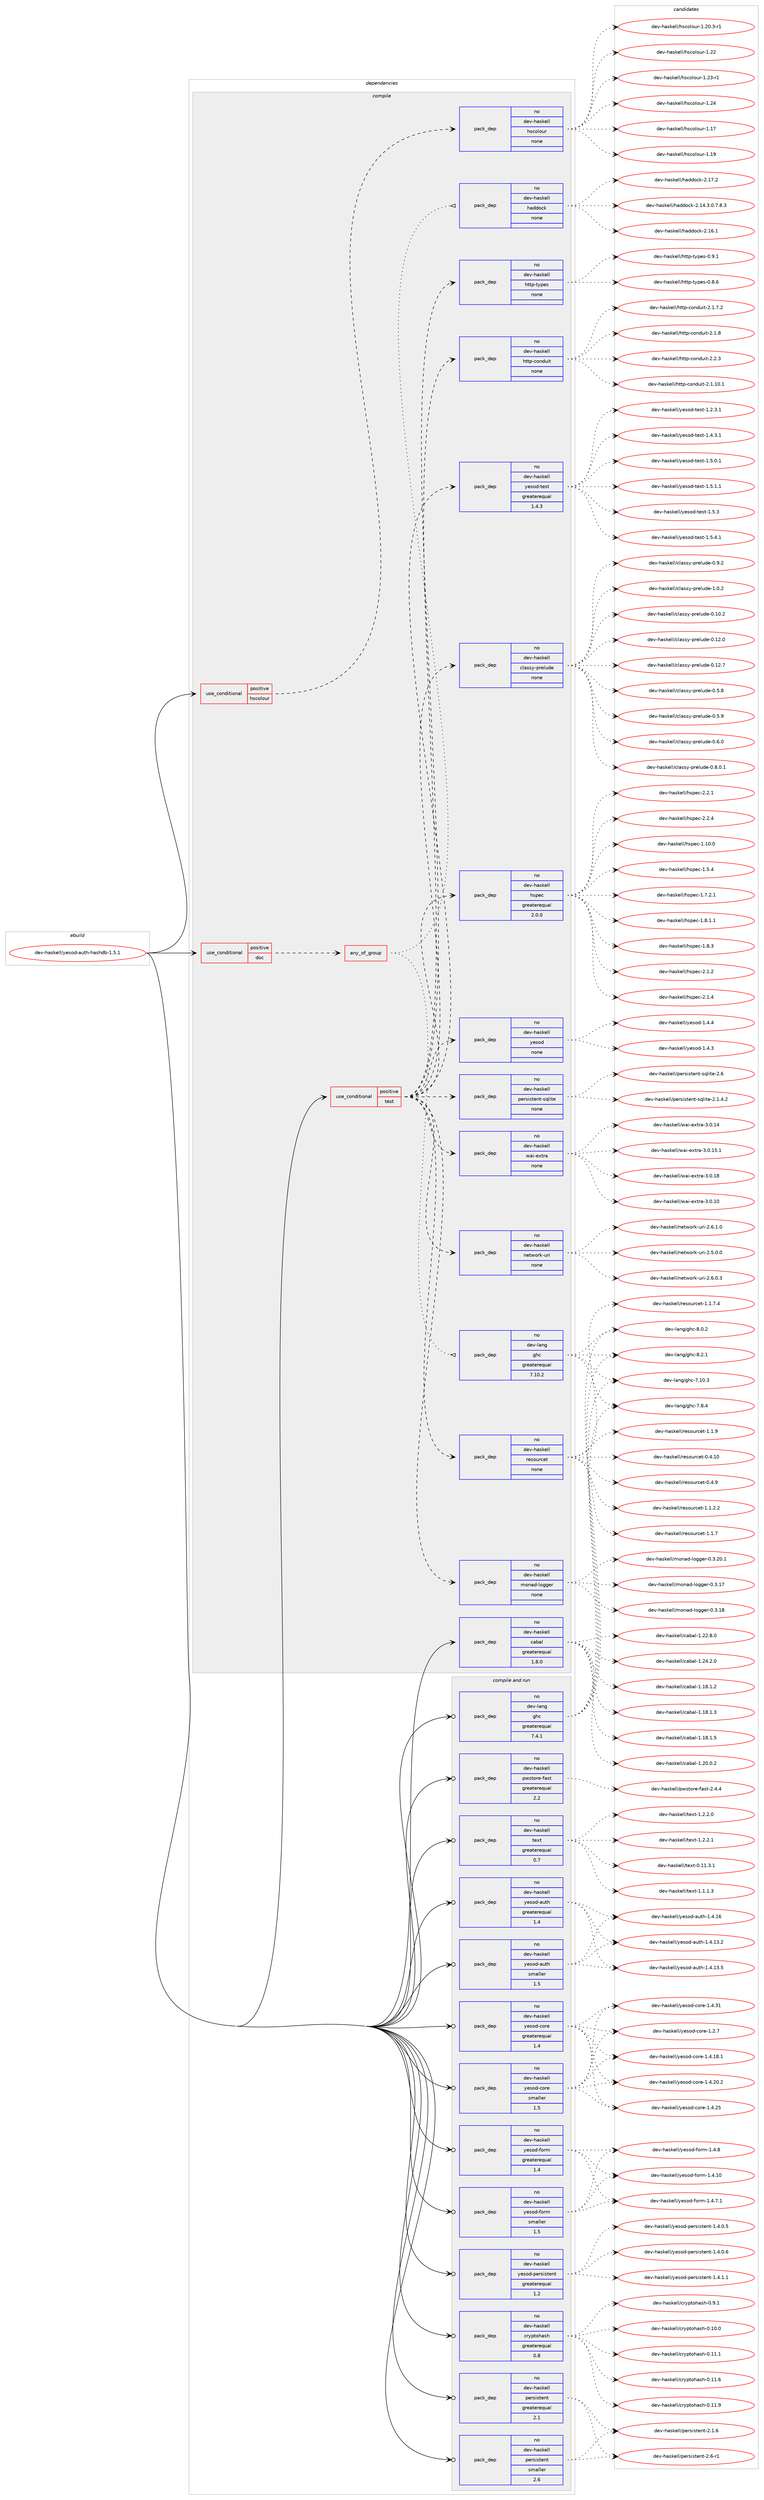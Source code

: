 digraph prolog {

# *************
# Graph options
# *************

newrank=true;
concentrate=true;
compound=true;
graph [rankdir=LR,fontname=Helvetica,fontsize=10,ranksep=1.5];#, ranksep=2.5, nodesep=0.2];
edge  [arrowhead=vee];
node  [fontname=Helvetica,fontsize=10];

# **********
# The ebuild
# **********

subgraph cluster_leftcol {
color=gray;
rank=same;
label=<<i>ebuild</i>>;
id [label="dev-haskell/yesod-auth-hashdb-1.5.1", color=red, width=4, href="../dev-haskell/yesod-auth-hashdb-1.5.1.svg"];
}

# ****************
# The dependencies
# ****************

subgraph cluster_midcol {
color=gray;
label=<<i>dependencies</i>>;
subgraph cluster_compile {
fillcolor="#eeeeee";
style=filled;
label=<<i>compile</i>>;
subgraph cond21526 {
dependency97110 [label=<<TABLE BORDER="0" CELLBORDER="1" CELLSPACING="0" CELLPADDING="4"><TR><TD ROWSPAN="3" CELLPADDING="10">use_conditional</TD></TR><TR><TD>positive</TD></TR><TR><TD>doc</TD></TR></TABLE>>, shape=none, color=red];
subgraph any2947 {
dependency97111 [label=<<TABLE BORDER="0" CELLBORDER="1" CELLSPACING="0" CELLPADDING="4"><TR><TD CELLPADDING="10">any_of_group</TD></TR></TABLE>>, shape=none, color=red];subgraph pack72607 {
dependency97112 [label=<<TABLE BORDER="0" CELLBORDER="1" CELLSPACING="0" CELLPADDING="4" WIDTH="220"><TR><TD ROWSPAN="6" CELLPADDING="30">pack_dep</TD></TR><TR><TD WIDTH="110">no</TD></TR><TR><TD>dev-haskell</TD></TR><TR><TD>haddock</TD></TR><TR><TD>none</TD></TR><TR><TD></TD></TR></TABLE>>, shape=none, color=blue];
}
dependency97111:e -> dependency97112:w [weight=20,style="dotted",arrowhead="oinv"];
subgraph pack72608 {
dependency97113 [label=<<TABLE BORDER="0" CELLBORDER="1" CELLSPACING="0" CELLPADDING="4" WIDTH="220"><TR><TD ROWSPAN="6" CELLPADDING="30">pack_dep</TD></TR><TR><TD WIDTH="110">no</TD></TR><TR><TD>dev-lang</TD></TR><TR><TD>ghc</TD></TR><TR><TD>greaterequal</TD></TR><TR><TD>7.10.2</TD></TR></TABLE>>, shape=none, color=blue];
}
dependency97111:e -> dependency97113:w [weight=20,style="dotted",arrowhead="oinv"];
}
dependency97110:e -> dependency97111:w [weight=20,style="dashed",arrowhead="vee"];
}
id:e -> dependency97110:w [weight=20,style="solid",arrowhead="vee"];
subgraph cond21527 {
dependency97114 [label=<<TABLE BORDER="0" CELLBORDER="1" CELLSPACING="0" CELLPADDING="4"><TR><TD ROWSPAN="3" CELLPADDING="10">use_conditional</TD></TR><TR><TD>positive</TD></TR><TR><TD>hscolour</TD></TR></TABLE>>, shape=none, color=red];
subgraph pack72609 {
dependency97115 [label=<<TABLE BORDER="0" CELLBORDER="1" CELLSPACING="0" CELLPADDING="4" WIDTH="220"><TR><TD ROWSPAN="6" CELLPADDING="30">pack_dep</TD></TR><TR><TD WIDTH="110">no</TD></TR><TR><TD>dev-haskell</TD></TR><TR><TD>hscolour</TD></TR><TR><TD>none</TD></TR><TR><TD></TD></TR></TABLE>>, shape=none, color=blue];
}
dependency97114:e -> dependency97115:w [weight=20,style="dashed",arrowhead="vee"];
}
id:e -> dependency97114:w [weight=20,style="solid",arrowhead="vee"];
subgraph cond21528 {
dependency97116 [label=<<TABLE BORDER="0" CELLBORDER="1" CELLSPACING="0" CELLPADDING="4"><TR><TD ROWSPAN="3" CELLPADDING="10">use_conditional</TD></TR><TR><TD>positive</TD></TR><TR><TD>test</TD></TR></TABLE>>, shape=none, color=red];
subgraph pack72610 {
dependency97117 [label=<<TABLE BORDER="0" CELLBORDER="1" CELLSPACING="0" CELLPADDING="4" WIDTH="220"><TR><TD ROWSPAN="6" CELLPADDING="30">pack_dep</TD></TR><TR><TD WIDTH="110">no</TD></TR><TR><TD>dev-haskell</TD></TR><TR><TD>classy-prelude</TD></TR><TR><TD>none</TD></TR><TR><TD></TD></TR></TABLE>>, shape=none, color=blue];
}
dependency97116:e -> dependency97117:w [weight=20,style="dashed",arrowhead="vee"];
subgraph pack72611 {
dependency97118 [label=<<TABLE BORDER="0" CELLBORDER="1" CELLSPACING="0" CELLPADDING="4" WIDTH="220"><TR><TD ROWSPAN="6" CELLPADDING="30">pack_dep</TD></TR><TR><TD WIDTH="110">no</TD></TR><TR><TD>dev-haskell</TD></TR><TR><TD>hspec</TD></TR><TR><TD>greaterequal</TD></TR><TR><TD>2.0.0</TD></TR></TABLE>>, shape=none, color=blue];
}
dependency97116:e -> dependency97118:w [weight=20,style="dashed",arrowhead="vee"];
subgraph pack72612 {
dependency97119 [label=<<TABLE BORDER="0" CELLBORDER="1" CELLSPACING="0" CELLPADDING="4" WIDTH="220"><TR><TD ROWSPAN="6" CELLPADDING="30">pack_dep</TD></TR><TR><TD WIDTH="110">no</TD></TR><TR><TD>dev-haskell</TD></TR><TR><TD>http-conduit</TD></TR><TR><TD>none</TD></TR><TR><TD></TD></TR></TABLE>>, shape=none, color=blue];
}
dependency97116:e -> dependency97119:w [weight=20,style="dashed",arrowhead="vee"];
subgraph pack72613 {
dependency97120 [label=<<TABLE BORDER="0" CELLBORDER="1" CELLSPACING="0" CELLPADDING="4" WIDTH="220"><TR><TD ROWSPAN="6" CELLPADDING="30">pack_dep</TD></TR><TR><TD WIDTH="110">no</TD></TR><TR><TD>dev-haskell</TD></TR><TR><TD>http-types</TD></TR><TR><TD>none</TD></TR><TR><TD></TD></TR></TABLE>>, shape=none, color=blue];
}
dependency97116:e -> dependency97120:w [weight=20,style="dashed",arrowhead="vee"];
subgraph pack72614 {
dependency97121 [label=<<TABLE BORDER="0" CELLBORDER="1" CELLSPACING="0" CELLPADDING="4" WIDTH="220"><TR><TD ROWSPAN="6" CELLPADDING="30">pack_dep</TD></TR><TR><TD WIDTH="110">no</TD></TR><TR><TD>dev-haskell</TD></TR><TR><TD>monad-logger</TD></TR><TR><TD>none</TD></TR><TR><TD></TD></TR></TABLE>>, shape=none, color=blue];
}
dependency97116:e -> dependency97121:w [weight=20,style="dashed",arrowhead="vee"];
subgraph pack72615 {
dependency97122 [label=<<TABLE BORDER="0" CELLBORDER="1" CELLSPACING="0" CELLPADDING="4" WIDTH="220"><TR><TD ROWSPAN="6" CELLPADDING="30">pack_dep</TD></TR><TR><TD WIDTH="110">no</TD></TR><TR><TD>dev-haskell</TD></TR><TR><TD>network-uri</TD></TR><TR><TD>none</TD></TR><TR><TD></TD></TR></TABLE>>, shape=none, color=blue];
}
dependency97116:e -> dependency97122:w [weight=20,style="dashed",arrowhead="vee"];
subgraph pack72616 {
dependency97123 [label=<<TABLE BORDER="0" CELLBORDER="1" CELLSPACING="0" CELLPADDING="4" WIDTH="220"><TR><TD ROWSPAN="6" CELLPADDING="30">pack_dep</TD></TR><TR><TD WIDTH="110">no</TD></TR><TR><TD>dev-haskell</TD></TR><TR><TD>persistent-sqlite</TD></TR><TR><TD>none</TD></TR><TR><TD></TD></TR></TABLE>>, shape=none, color=blue];
}
dependency97116:e -> dependency97123:w [weight=20,style="dashed",arrowhead="vee"];
subgraph pack72617 {
dependency97124 [label=<<TABLE BORDER="0" CELLBORDER="1" CELLSPACING="0" CELLPADDING="4" WIDTH="220"><TR><TD ROWSPAN="6" CELLPADDING="30">pack_dep</TD></TR><TR><TD WIDTH="110">no</TD></TR><TR><TD>dev-haskell</TD></TR><TR><TD>resourcet</TD></TR><TR><TD>none</TD></TR><TR><TD></TD></TR></TABLE>>, shape=none, color=blue];
}
dependency97116:e -> dependency97124:w [weight=20,style="dashed",arrowhead="vee"];
subgraph pack72618 {
dependency97125 [label=<<TABLE BORDER="0" CELLBORDER="1" CELLSPACING="0" CELLPADDING="4" WIDTH="220"><TR><TD ROWSPAN="6" CELLPADDING="30">pack_dep</TD></TR><TR><TD WIDTH="110">no</TD></TR><TR><TD>dev-haskell</TD></TR><TR><TD>wai-extra</TD></TR><TR><TD>none</TD></TR><TR><TD></TD></TR></TABLE>>, shape=none, color=blue];
}
dependency97116:e -> dependency97125:w [weight=20,style="dashed",arrowhead="vee"];
subgraph pack72619 {
dependency97126 [label=<<TABLE BORDER="0" CELLBORDER="1" CELLSPACING="0" CELLPADDING="4" WIDTH="220"><TR><TD ROWSPAN="6" CELLPADDING="30">pack_dep</TD></TR><TR><TD WIDTH="110">no</TD></TR><TR><TD>dev-haskell</TD></TR><TR><TD>yesod</TD></TR><TR><TD>none</TD></TR><TR><TD></TD></TR></TABLE>>, shape=none, color=blue];
}
dependency97116:e -> dependency97126:w [weight=20,style="dashed",arrowhead="vee"];
subgraph pack72620 {
dependency97127 [label=<<TABLE BORDER="0" CELLBORDER="1" CELLSPACING="0" CELLPADDING="4" WIDTH="220"><TR><TD ROWSPAN="6" CELLPADDING="30">pack_dep</TD></TR><TR><TD WIDTH="110">no</TD></TR><TR><TD>dev-haskell</TD></TR><TR><TD>yesod-test</TD></TR><TR><TD>greaterequal</TD></TR><TR><TD>1.4.3</TD></TR></TABLE>>, shape=none, color=blue];
}
dependency97116:e -> dependency97127:w [weight=20,style="dashed",arrowhead="vee"];
}
id:e -> dependency97116:w [weight=20,style="solid",arrowhead="vee"];
subgraph pack72621 {
dependency97128 [label=<<TABLE BORDER="0" CELLBORDER="1" CELLSPACING="0" CELLPADDING="4" WIDTH="220"><TR><TD ROWSPAN="6" CELLPADDING="30">pack_dep</TD></TR><TR><TD WIDTH="110">no</TD></TR><TR><TD>dev-haskell</TD></TR><TR><TD>cabal</TD></TR><TR><TD>greaterequal</TD></TR><TR><TD>1.8.0</TD></TR></TABLE>>, shape=none, color=blue];
}
id:e -> dependency97128:w [weight=20,style="solid",arrowhead="vee"];
}
subgraph cluster_compileandrun {
fillcolor="#eeeeee";
style=filled;
label=<<i>compile and run</i>>;
subgraph pack72622 {
dependency97129 [label=<<TABLE BORDER="0" CELLBORDER="1" CELLSPACING="0" CELLPADDING="4" WIDTH="220"><TR><TD ROWSPAN="6" CELLPADDING="30">pack_dep</TD></TR><TR><TD WIDTH="110">no</TD></TR><TR><TD>dev-haskell</TD></TR><TR><TD>cryptohash</TD></TR><TR><TD>greaterequal</TD></TR><TR><TD>0.8</TD></TR></TABLE>>, shape=none, color=blue];
}
id:e -> dependency97129:w [weight=20,style="solid",arrowhead="odotvee"];
subgraph pack72623 {
dependency97130 [label=<<TABLE BORDER="0" CELLBORDER="1" CELLSPACING="0" CELLPADDING="4" WIDTH="220"><TR><TD ROWSPAN="6" CELLPADDING="30">pack_dep</TD></TR><TR><TD WIDTH="110">no</TD></TR><TR><TD>dev-haskell</TD></TR><TR><TD>persistent</TD></TR><TR><TD>greaterequal</TD></TR><TR><TD>2.1</TD></TR></TABLE>>, shape=none, color=blue];
}
id:e -> dependency97130:w [weight=20,style="solid",arrowhead="odotvee"];
subgraph pack72624 {
dependency97131 [label=<<TABLE BORDER="0" CELLBORDER="1" CELLSPACING="0" CELLPADDING="4" WIDTH="220"><TR><TD ROWSPAN="6" CELLPADDING="30">pack_dep</TD></TR><TR><TD WIDTH="110">no</TD></TR><TR><TD>dev-haskell</TD></TR><TR><TD>persistent</TD></TR><TR><TD>smaller</TD></TR><TR><TD>2.6</TD></TR></TABLE>>, shape=none, color=blue];
}
id:e -> dependency97131:w [weight=20,style="solid",arrowhead="odotvee"];
subgraph pack72625 {
dependency97132 [label=<<TABLE BORDER="0" CELLBORDER="1" CELLSPACING="0" CELLPADDING="4" WIDTH="220"><TR><TD ROWSPAN="6" CELLPADDING="30">pack_dep</TD></TR><TR><TD WIDTH="110">no</TD></TR><TR><TD>dev-haskell</TD></TR><TR><TD>pwstore-fast</TD></TR><TR><TD>greaterequal</TD></TR><TR><TD>2.2</TD></TR></TABLE>>, shape=none, color=blue];
}
id:e -> dependency97132:w [weight=20,style="solid",arrowhead="odotvee"];
subgraph pack72626 {
dependency97133 [label=<<TABLE BORDER="0" CELLBORDER="1" CELLSPACING="0" CELLPADDING="4" WIDTH="220"><TR><TD ROWSPAN="6" CELLPADDING="30">pack_dep</TD></TR><TR><TD WIDTH="110">no</TD></TR><TR><TD>dev-haskell</TD></TR><TR><TD>text</TD></TR><TR><TD>greaterequal</TD></TR><TR><TD>0.7</TD></TR></TABLE>>, shape=none, color=blue];
}
id:e -> dependency97133:w [weight=20,style="solid",arrowhead="odotvee"];
subgraph pack72627 {
dependency97134 [label=<<TABLE BORDER="0" CELLBORDER="1" CELLSPACING="0" CELLPADDING="4" WIDTH="220"><TR><TD ROWSPAN="6" CELLPADDING="30">pack_dep</TD></TR><TR><TD WIDTH="110">no</TD></TR><TR><TD>dev-haskell</TD></TR><TR><TD>yesod-auth</TD></TR><TR><TD>greaterequal</TD></TR><TR><TD>1.4</TD></TR></TABLE>>, shape=none, color=blue];
}
id:e -> dependency97134:w [weight=20,style="solid",arrowhead="odotvee"];
subgraph pack72628 {
dependency97135 [label=<<TABLE BORDER="0" CELLBORDER="1" CELLSPACING="0" CELLPADDING="4" WIDTH="220"><TR><TD ROWSPAN="6" CELLPADDING="30">pack_dep</TD></TR><TR><TD WIDTH="110">no</TD></TR><TR><TD>dev-haskell</TD></TR><TR><TD>yesod-auth</TD></TR><TR><TD>smaller</TD></TR><TR><TD>1.5</TD></TR></TABLE>>, shape=none, color=blue];
}
id:e -> dependency97135:w [weight=20,style="solid",arrowhead="odotvee"];
subgraph pack72629 {
dependency97136 [label=<<TABLE BORDER="0" CELLBORDER="1" CELLSPACING="0" CELLPADDING="4" WIDTH="220"><TR><TD ROWSPAN="6" CELLPADDING="30">pack_dep</TD></TR><TR><TD WIDTH="110">no</TD></TR><TR><TD>dev-haskell</TD></TR><TR><TD>yesod-core</TD></TR><TR><TD>greaterequal</TD></TR><TR><TD>1.4</TD></TR></TABLE>>, shape=none, color=blue];
}
id:e -> dependency97136:w [weight=20,style="solid",arrowhead="odotvee"];
subgraph pack72630 {
dependency97137 [label=<<TABLE BORDER="0" CELLBORDER="1" CELLSPACING="0" CELLPADDING="4" WIDTH="220"><TR><TD ROWSPAN="6" CELLPADDING="30">pack_dep</TD></TR><TR><TD WIDTH="110">no</TD></TR><TR><TD>dev-haskell</TD></TR><TR><TD>yesod-core</TD></TR><TR><TD>smaller</TD></TR><TR><TD>1.5</TD></TR></TABLE>>, shape=none, color=blue];
}
id:e -> dependency97137:w [weight=20,style="solid",arrowhead="odotvee"];
subgraph pack72631 {
dependency97138 [label=<<TABLE BORDER="0" CELLBORDER="1" CELLSPACING="0" CELLPADDING="4" WIDTH="220"><TR><TD ROWSPAN="6" CELLPADDING="30">pack_dep</TD></TR><TR><TD WIDTH="110">no</TD></TR><TR><TD>dev-haskell</TD></TR><TR><TD>yesod-form</TD></TR><TR><TD>greaterequal</TD></TR><TR><TD>1.4</TD></TR></TABLE>>, shape=none, color=blue];
}
id:e -> dependency97138:w [weight=20,style="solid",arrowhead="odotvee"];
subgraph pack72632 {
dependency97139 [label=<<TABLE BORDER="0" CELLBORDER="1" CELLSPACING="0" CELLPADDING="4" WIDTH="220"><TR><TD ROWSPAN="6" CELLPADDING="30">pack_dep</TD></TR><TR><TD WIDTH="110">no</TD></TR><TR><TD>dev-haskell</TD></TR><TR><TD>yesod-form</TD></TR><TR><TD>smaller</TD></TR><TR><TD>1.5</TD></TR></TABLE>>, shape=none, color=blue];
}
id:e -> dependency97139:w [weight=20,style="solid",arrowhead="odotvee"];
subgraph pack72633 {
dependency97140 [label=<<TABLE BORDER="0" CELLBORDER="1" CELLSPACING="0" CELLPADDING="4" WIDTH="220"><TR><TD ROWSPAN="6" CELLPADDING="30">pack_dep</TD></TR><TR><TD WIDTH="110">no</TD></TR><TR><TD>dev-haskell</TD></TR><TR><TD>yesod-persistent</TD></TR><TR><TD>greaterequal</TD></TR><TR><TD>1.2</TD></TR></TABLE>>, shape=none, color=blue];
}
id:e -> dependency97140:w [weight=20,style="solid",arrowhead="odotvee"];
subgraph pack72634 {
dependency97141 [label=<<TABLE BORDER="0" CELLBORDER="1" CELLSPACING="0" CELLPADDING="4" WIDTH="220"><TR><TD ROWSPAN="6" CELLPADDING="30">pack_dep</TD></TR><TR><TD WIDTH="110">no</TD></TR><TR><TD>dev-lang</TD></TR><TR><TD>ghc</TD></TR><TR><TD>greaterequal</TD></TR><TR><TD>7.4.1</TD></TR></TABLE>>, shape=none, color=blue];
}
id:e -> dependency97141:w [weight=20,style="solid",arrowhead="odotvee"];
}
subgraph cluster_run {
fillcolor="#eeeeee";
style=filled;
label=<<i>run</i>>;
}
}

# **************
# The candidates
# **************

subgraph cluster_choices {
rank=same;
color=gray;
label=<<i>candidates</i>>;

subgraph choice72607 {
color=black;
nodesep=1;
choice1001011184510497115107101108108471049710010011199107455046495246514648465546564651 [label="dev-haskell/haddock-2.14.3.0.7.8.3", color=red, width=4,href="../dev-haskell/haddock-2.14.3.0.7.8.3.svg"];
choice100101118451049711510710110810847104971001001119910745504649544649 [label="dev-haskell/haddock-2.16.1", color=red, width=4,href="../dev-haskell/haddock-2.16.1.svg"];
choice100101118451049711510710110810847104971001001119910745504649554650 [label="dev-haskell/haddock-2.17.2", color=red, width=4,href="../dev-haskell/haddock-2.17.2.svg"];
dependency97112:e -> choice1001011184510497115107101108108471049710010011199107455046495246514648465546564651:w [style=dotted,weight="100"];
dependency97112:e -> choice100101118451049711510710110810847104971001001119910745504649544649:w [style=dotted,weight="100"];
dependency97112:e -> choice100101118451049711510710110810847104971001001119910745504649554650:w [style=dotted,weight="100"];
}
subgraph choice72608 {
color=black;
nodesep=1;
choice1001011184510897110103471031049945554649484651 [label="dev-lang/ghc-7.10.3", color=red, width=4,href="../dev-lang/ghc-7.10.3.svg"];
choice10010111845108971101034710310499455546564652 [label="dev-lang/ghc-7.8.4", color=red, width=4,href="../dev-lang/ghc-7.8.4.svg"];
choice10010111845108971101034710310499455646484650 [label="dev-lang/ghc-8.0.2", color=red, width=4,href="../dev-lang/ghc-8.0.2.svg"];
choice10010111845108971101034710310499455646504649 [label="dev-lang/ghc-8.2.1", color=red, width=4,href="../dev-lang/ghc-8.2.1.svg"];
dependency97113:e -> choice1001011184510897110103471031049945554649484651:w [style=dotted,weight="100"];
dependency97113:e -> choice10010111845108971101034710310499455546564652:w [style=dotted,weight="100"];
dependency97113:e -> choice10010111845108971101034710310499455646484650:w [style=dotted,weight="100"];
dependency97113:e -> choice10010111845108971101034710310499455646504649:w [style=dotted,weight="100"];
}
subgraph choice72609 {
color=black;
nodesep=1;
choice100101118451049711510710110810847104115991111081111171144549464955 [label="dev-haskell/hscolour-1.17", color=red, width=4,href="../dev-haskell/hscolour-1.17.svg"];
choice100101118451049711510710110810847104115991111081111171144549464957 [label="dev-haskell/hscolour-1.19", color=red, width=4,href="../dev-haskell/hscolour-1.19.svg"];
choice10010111845104971151071011081084710411599111108111117114454946504846514511449 [label="dev-haskell/hscolour-1.20.3-r1", color=red, width=4,href="../dev-haskell/hscolour-1.20.3-r1.svg"];
choice100101118451049711510710110810847104115991111081111171144549465050 [label="dev-haskell/hscolour-1.22", color=red, width=4,href="../dev-haskell/hscolour-1.22.svg"];
choice1001011184510497115107101108108471041159911110811111711445494650514511449 [label="dev-haskell/hscolour-1.23-r1", color=red, width=4,href="../dev-haskell/hscolour-1.23-r1.svg"];
choice100101118451049711510710110810847104115991111081111171144549465052 [label="dev-haskell/hscolour-1.24", color=red, width=4,href="../dev-haskell/hscolour-1.24.svg"];
dependency97115:e -> choice100101118451049711510710110810847104115991111081111171144549464955:w [style=dotted,weight="100"];
dependency97115:e -> choice100101118451049711510710110810847104115991111081111171144549464957:w [style=dotted,weight="100"];
dependency97115:e -> choice10010111845104971151071011081084710411599111108111117114454946504846514511449:w [style=dotted,weight="100"];
dependency97115:e -> choice100101118451049711510710110810847104115991111081111171144549465050:w [style=dotted,weight="100"];
dependency97115:e -> choice1001011184510497115107101108108471041159911110811111711445494650514511449:w [style=dotted,weight="100"];
dependency97115:e -> choice100101118451049711510710110810847104115991111081111171144549465052:w [style=dotted,weight="100"];
}
subgraph choice72610 {
color=black;
nodesep=1;
choice10010111845104971151071011081084799108971151151214511211410110811710010145484649484650 [label="dev-haskell/classy-prelude-0.10.2", color=red, width=4,href="../dev-haskell/classy-prelude-0.10.2.svg"];
choice10010111845104971151071011081084799108971151151214511211410110811710010145484649504648 [label="dev-haskell/classy-prelude-0.12.0", color=red, width=4,href="../dev-haskell/classy-prelude-0.12.0.svg"];
choice10010111845104971151071011081084799108971151151214511211410110811710010145484649504655 [label="dev-haskell/classy-prelude-0.12.7", color=red, width=4,href="../dev-haskell/classy-prelude-0.12.7.svg"];
choice100101118451049711510710110810847991089711511512145112114101108117100101454846534656 [label="dev-haskell/classy-prelude-0.5.8", color=red, width=4,href="../dev-haskell/classy-prelude-0.5.8.svg"];
choice100101118451049711510710110810847991089711511512145112114101108117100101454846534657 [label="dev-haskell/classy-prelude-0.5.9", color=red, width=4,href="../dev-haskell/classy-prelude-0.5.9.svg"];
choice100101118451049711510710110810847991089711511512145112114101108117100101454846544648 [label="dev-haskell/classy-prelude-0.6.0", color=red, width=4,href="../dev-haskell/classy-prelude-0.6.0.svg"];
choice1001011184510497115107101108108479910897115115121451121141011081171001014548465646484649 [label="dev-haskell/classy-prelude-0.8.0.1", color=red, width=4,href="../dev-haskell/classy-prelude-0.8.0.1.svg"];
choice100101118451049711510710110810847991089711511512145112114101108117100101454846574650 [label="dev-haskell/classy-prelude-0.9.2", color=red, width=4,href="../dev-haskell/classy-prelude-0.9.2.svg"];
choice100101118451049711510710110810847991089711511512145112114101108117100101454946484650 [label="dev-haskell/classy-prelude-1.0.2", color=red, width=4,href="../dev-haskell/classy-prelude-1.0.2.svg"];
dependency97117:e -> choice10010111845104971151071011081084799108971151151214511211410110811710010145484649484650:w [style=dotted,weight="100"];
dependency97117:e -> choice10010111845104971151071011081084799108971151151214511211410110811710010145484649504648:w [style=dotted,weight="100"];
dependency97117:e -> choice10010111845104971151071011081084799108971151151214511211410110811710010145484649504655:w [style=dotted,weight="100"];
dependency97117:e -> choice100101118451049711510710110810847991089711511512145112114101108117100101454846534656:w [style=dotted,weight="100"];
dependency97117:e -> choice100101118451049711510710110810847991089711511512145112114101108117100101454846534657:w [style=dotted,weight="100"];
dependency97117:e -> choice100101118451049711510710110810847991089711511512145112114101108117100101454846544648:w [style=dotted,weight="100"];
dependency97117:e -> choice1001011184510497115107101108108479910897115115121451121141011081171001014548465646484649:w [style=dotted,weight="100"];
dependency97117:e -> choice100101118451049711510710110810847991089711511512145112114101108117100101454846574650:w [style=dotted,weight="100"];
dependency97117:e -> choice100101118451049711510710110810847991089711511512145112114101108117100101454946484650:w [style=dotted,weight="100"];
}
subgraph choice72611 {
color=black;
nodesep=1;
choice1001011184510497115107101108108471041151121019945494649484648 [label="dev-haskell/hspec-1.10.0", color=red, width=4,href="../dev-haskell/hspec-1.10.0.svg"];
choice10010111845104971151071011081084710411511210199454946534652 [label="dev-haskell/hspec-1.5.4", color=red, width=4,href="../dev-haskell/hspec-1.5.4.svg"];
choice100101118451049711510710110810847104115112101994549465546504649 [label="dev-haskell/hspec-1.7.2.1", color=red, width=4,href="../dev-haskell/hspec-1.7.2.1.svg"];
choice100101118451049711510710110810847104115112101994549465646494649 [label="dev-haskell/hspec-1.8.1.1", color=red, width=4,href="../dev-haskell/hspec-1.8.1.1.svg"];
choice10010111845104971151071011081084710411511210199454946564651 [label="dev-haskell/hspec-1.8.3", color=red, width=4,href="../dev-haskell/hspec-1.8.3.svg"];
choice10010111845104971151071011081084710411511210199455046494650 [label="dev-haskell/hspec-2.1.2", color=red, width=4,href="../dev-haskell/hspec-2.1.2.svg"];
choice10010111845104971151071011081084710411511210199455046494652 [label="dev-haskell/hspec-2.1.4", color=red, width=4,href="../dev-haskell/hspec-2.1.4.svg"];
choice10010111845104971151071011081084710411511210199455046504649 [label="dev-haskell/hspec-2.2.1", color=red, width=4,href="../dev-haskell/hspec-2.2.1.svg"];
choice10010111845104971151071011081084710411511210199455046504652 [label="dev-haskell/hspec-2.2.4", color=red, width=4,href="../dev-haskell/hspec-2.2.4.svg"];
dependency97118:e -> choice1001011184510497115107101108108471041151121019945494649484648:w [style=dotted,weight="100"];
dependency97118:e -> choice10010111845104971151071011081084710411511210199454946534652:w [style=dotted,weight="100"];
dependency97118:e -> choice100101118451049711510710110810847104115112101994549465546504649:w [style=dotted,weight="100"];
dependency97118:e -> choice100101118451049711510710110810847104115112101994549465646494649:w [style=dotted,weight="100"];
dependency97118:e -> choice10010111845104971151071011081084710411511210199454946564651:w [style=dotted,weight="100"];
dependency97118:e -> choice10010111845104971151071011081084710411511210199455046494650:w [style=dotted,weight="100"];
dependency97118:e -> choice10010111845104971151071011081084710411511210199455046494652:w [style=dotted,weight="100"];
dependency97118:e -> choice10010111845104971151071011081084710411511210199455046504649:w [style=dotted,weight="100"];
dependency97118:e -> choice10010111845104971151071011081084710411511210199455046504652:w [style=dotted,weight="100"];
}
subgraph choice72612 {
color=black;
nodesep=1;
choice1001011184510497115107101108108471041161161124599111110100117105116455046494649484649 [label="dev-haskell/http-conduit-2.1.10.1", color=red, width=4,href="../dev-haskell/http-conduit-2.1.10.1.svg"];
choice10010111845104971151071011081084710411611611245991111101001171051164550464946554650 [label="dev-haskell/http-conduit-2.1.7.2", color=red, width=4,href="../dev-haskell/http-conduit-2.1.7.2.svg"];
choice1001011184510497115107101108108471041161161124599111110100117105116455046494656 [label="dev-haskell/http-conduit-2.1.8", color=red, width=4,href="../dev-haskell/http-conduit-2.1.8.svg"];
choice1001011184510497115107101108108471041161161124599111110100117105116455046504651 [label="dev-haskell/http-conduit-2.2.3", color=red, width=4,href="../dev-haskell/http-conduit-2.2.3.svg"];
dependency97119:e -> choice1001011184510497115107101108108471041161161124599111110100117105116455046494649484649:w [style=dotted,weight="100"];
dependency97119:e -> choice10010111845104971151071011081084710411611611245991111101001171051164550464946554650:w [style=dotted,weight="100"];
dependency97119:e -> choice1001011184510497115107101108108471041161161124599111110100117105116455046494656:w [style=dotted,weight="100"];
dependency97119:e -> choice1001011184510497115107101108108471041161161124599111110100117105116455046504651:w [style=dotted,weight="100"];
}
subgraph choice72613 {
color=black;
nodesep=1;
choice10010111845104971151071011081084710411611611245116121112101115454846564654 [label="dev-haskell/http-types-0.8.6", color=red, width=4,href="../dev-haskell/http-types-0.8.6.svg"];
choice10010111845104971151071011081084710411611611245116121112101115454846574649 [label="dev-haskell/http-types-0.9.1", color=red, width=4,href="../dev-haskell/http-types-0.9.1.svg"];
dependency97120:e -> choice10010111845104971151071011081084710411611611245116121112101115454846564654:w [style=dotted,weight="100"];
dependency97120:e -> choice10010111845104971151071011081084710411611611245116121112101115454846574649:w [style=dotted,weight="100"];
}
subgraph choice72614 {
color=black;
nodesep=1;
choice100101118451049711510710110810847109111110971004510811110310310111445484651464955 [label="dev-haskell/monad-logger-0.3.17", color=red, width=4,href="../dev-haskell/monad-logger-0.3.17.svg"];
choice100101118451049711510710110810847109111110971004510811110310310111445484651464956 [label="dev-haskell/monad-logger-0.3.18", color=red, width=4,href="../dev-haskell/monad-logger-0.3.18.svg"];
choice1001011184510497115107101108108471091111109710045108111103103101114454846514650484649 [label="dev-haskell/monad-logger-0.3.20.1", color=red, width=4,href="../dev-haskell/monad-logger-0.3.20.1.svg"];
dependency97121:e -> choice100101118451049711510710110810847109111110971004510811110310310111445484651464955:w [style=dotted,weight="100"];
dependency97121:e -> choice100101118451049711510710110810847109111110971004510811110310310111445484651464956:w [style=dotted,weight="100"];
dependency97121:e -> choice1001011184510497115107101108108471091111109710045108111103103101114454846514650484649:w [style=dotted,weight="100"];
}
subgraph choice72615 {
color=black;
nodesep=1;
choice100101118451049711510710110810847110101116119111114107451171141054550465346484648 [label="dev-haskell/network-uri-2.5.0.0", color=red, width=4,href="../dev-haskell/network-uri-2.5.0.0.svg"];
choice100101118451049711510710110810847110101116119111114107451171141054550465446484651 [label="dev-haskell/network-uri-2.6.0.3", color=red, width=4,href="../dev-haskell/network-uri-2.6.0.3.svg"];
choice100101118451049711510710110810847110101116119111114107451171141054550465446494648 [label="dev-haskell/network-uri-2.6.1.0", color=red, width=4,href="../dev-haskell/network-uri-2.6.1.0.svg"];
dependency97122:e -> choice100101118451049711510710110810847110101116119111114107451171141054550465346484648:w [style=dotted,weight="100"];
dependency97122:e -> choice100101118451049711510710110810847110101116119111114107451171141054550465446484651:w [style=dotted,weight="100"];
dependency97122:e -> choice100101118451049711510710110810847110101116119111114107451171141054550465446494648:w [style=dotted,weight="100"];
}
subgraph choice72616 {
color=black;
nodesep=1;
choice100101118451049711510710110810847112101114115105115116101110116451151131081051161014550464946524650 [label="dev-haskell/persistent-sqlite-2.1.4.2", color=red, width=4,href="../dev-haskell/persistent-sqlite-2.1.4.2.svg"];
choice1001011184510497115107101108108471121011141151051151161011101164511511310810511610145504654 [label="dev-haskell/persistent-sqlite-2.6", color=red, width=4,href="../dev-haskell/persistent-sqlite-2.6.svg"];
dependency97123:e -> choice100101118451049711510710110810847112101114115105115116101110116451151131081051161014550464946524650:w [style=dotted,weight="100"];
dependency97123:e -> choice1001011184510497115107101108108471121011141151051151161011101164511511310810511610145504654:w [style=dotted,weight="100"];
}
subgraph choice72617 {
color=black;
nodesep=1;
choice1001011184510497115107101108108471141011151111171149910111645484652464948 [label="dev-haskell/resourcet-0.4.10", color=red, width=4,href="../dev-haskell/resourcet-0.4.10.svg"];
choice10010111845104971151071011081084711410111511111711499101116454846524657 [label="dev-haskell/resourcet-0.4.9", color=red, width=4,href="../dev-haskell/resourcet-0.4.9.svg"];
choice100101118451049711510710110810847114101115111117114991011164549464946504650 [label="dev-haskell/resourcet-1.1.2.2", color=red, width=4,href="../dev-haskell/resourcet-1.1.2.2.svg"];
choice10010111845104971151071011081084711410111511111711499101116454946494655 [label="dev-haskell/resourcet-1.1.7", color=red, width=4,href="../dev-haskell/resourcet-1.1.7.svg"];
choice100101118451049711510710110810847114101115111117114991011164549464946554652 [label="dev-haskell/resourcet-1.1.7.4", color=red, width=4,href="../dev-haskell/resourcet-1.1.7.4.svg"];
choice10010111845104971151071011081084711410111511111711499101116454946494657 [label="dev-haskell/resourcet-1.1.9", color=red, width=4,href="../dev-haskell/resourcet-1.1.9.svg"];
dependency97124:e -> choice1001011184510497115107101108108471141011151111171149910111645484652464948:w [style=dotted,weight="100"];
dependency97124:e -> choice10010111845104971151071011081084711410111511111711499101116454846524657:w [style=dotted,weight="100"];
dependency97124:e -> choice100101118451049711510710110810847114101115111117114991011164549464946504650:w [style=dotted,weight="100"];
dependency97124:e -> choice10010111845104971151071011081084711410111511111711499101116454946494655:w [style=dotted,weight="100"];
dependency97124:e -> choice100101118451049711510710110810847114101115111117114991011164549464946554652:w [style=dotted,weight="100"];
dependency97124:e -> choice10010111845104971151071011081084711410111511111711499101116454946494657:w [style=dotted,weight="100"];
}
subgraph choice72618 {
color=black;
nodesep=1;
choice10010111845104971151071011081084711997105451011201161149745514648464948 [label="dev-haskell/wai-extra-3.0.10", color=red, width=4,href="../dev-haskell/wai-extra-3.0.10.svg"];
choice10010111845104971151071011081084711997105451011201161149745514648464952 [label="dev-haskell/wai-extra-3.0.14", color=red, width=4,href="../dev-haskell/wai-extra-3.0.14.svg"];
choice100101118451049711510710110810847119971054510112011611497455146484649534649 [label="dev-haskell/wai-extra-3.0.15.1", color=red, width=4,href="../dev-haskell/wai-extra-3.0.15.1.svg"];
choice10010111845104971151071011081084711997105451011201161149745514648464956 [label="dev-haskell/wai-extra-3.0.18", color=red, width=4,href="../dev-haskell/wai-extra-3.0.18.svg"];
dependency97125:e -> choice10010111845104971151071011081084711997105451011201161149745514648464948:w [style=dotted,weight="100"];
dependency97125:e -> choice10010111845104971151071011081084711997105451011201161149745514648464952:w [style=dotted,weight="100"];
dependency97125:e -> choice100101118451049711510710110810847119971054510112011611497455146484649534649:w [style=dotted,weight="100"];
dependency97125:e -> choice10010111845104971151071011081084711997105451011201161149745514648464956:w [style=dotted,weight="100"];
}
subgraph choice72619 {
color=black;
nodesep=1;
choice100101118451049711510710110810847121101115111100454946524651 [label="dev-haskell/yesod-1.4.3", color=red, width=4,href="../dev-haskell/yesod-1.4.3.svg"];
choice100101118451049711510710110810847121101115111100454946524652 [label="dev-haskell/yesod-1.4.4", color=red, width=4,href="../dev-haskell/yesod-1.4.4.svg"];
dependency97126:e -> choice100101118451049711510710110810847121101115111100454946524651:w [style=dotted,weight="100"];
dependency97126:e -> choice100101118451049711510710110810847121101115111100454946524652:w [style=dotted,weight="100"];
}
subgraph choice72620 {
color=black;
nodesep=1;
choice100101118451049711510710110810847121101115111100451161011151164549465046514649 [label="dev-haskell/yesod-test-1.2.3.1", color=red, width=4,href="../dev-haskell/yesod-test-1.2.3.1.svg"];
choice100101118451049711510710110810847121101115111100451161011151164549465246514649 [label="dev-haskell/yesod-test-1.4.3.1", color=red, width=4,href="../dev-haskell/yesod-test-1.4.3.1.svg"];
choice100101118451049711510710110810847121101115111100451161011151164549465346484649 [label="dev-haskell/yesod-test-1.5.0.1", color=red, width=4,href="../dev-haskell/yesod-test-1.5.0.1.svg"];
choice100101118451049711510710110810847121101115111100451161011151164549465346494649 [label="dev-haskell/yesod-test-1.5.1.1", color=red, width=4,href="../dev-haskell/yesod-test-1.5.1.1.svg"];
choice10010111845104971151071011081084712110111511110045116101115116454946534651 [label="dev-haskell/yesod-test-1.5.3", color=red, width=4,href="../dev-haskell/yesod-test-1.5.3.svg"];
choice100101118451049711510710110810847121101115111100451161011151164549465346524649 [label="dev-haskell/yesod-test-1.5.4.1", color=red, width=4,href="../dev-haskell/yesod-test-1.5.4.1.svg"];
dependency97127:e -> choice100101118451049711510710110810847121101115111100451161011151164549465046514649:w [style=dotted,weight="100"];
dependency97127:e -> choice100101118451049711510710110810847121101115111100451161011151164549465246514649:w [style=dotted,weight="100"];
dependency97127:e -> choice100101118451049711510710110810847121101115111100451161011151164549465346484649:w [style=dotted,weight="100"];
dependency97127:e -> choice100101118451049711510710110810847121101115111100451161011151164549465346494649:w [style=dotted,weight="100"];
dependency97127:e -> choice10010111845104971151071011081084712110111511110045116101115116454946534651:w [style=dotted,weight="100"];
dependency97127:e -> choice100101118451049711510710110810847121101115111100451161011151164549465346524649:w [style=dotted,weight="100"];
}
subgraph choice72621 {
color=black;
nodesep=1;
choice10010111845104971151071011081084799979897108454946495646494650 [label="dev-haskell/cabal-1.18.1.2", color=red, width=4,href="../dev-haskell/cabal-1.18.1.2.svg"];
choice10010111845104971151071011081084799979897108454946495646494651 [label="dev-haskell/cabal-1.18.1.3", color=red, width=4,href="../dev-haskell/cabal-1.18.1.3.svg"];
choice10010111845104971151071011081084799979897108454946495646494653 [label="dev-haskell/cabal-1.18.1.5", color=red, width=4,href="../dev-haskell/cabal-1.18.1.5.svg"];
choice10010111845104971151071011081084799979897108454946504846484650 [label="dev-haskell/cabal-1.20.0.2", color=red, width=4,href="../dev-haskell/cabal-1.20.0.2.svg"];
choice10010111845104971151071011081084799979897108454946505046564648 [label="dev-haskell/cabal-1.22.8.0", color=red, width=4,href="../dev-haskell/cabal-1.22.8.0.svg"];
choice10010111845104971151071011081084799979897108454946505246504648 [label="dev-haskell/cabal-1.24.2.0", color=red, width=4,href="../dev-haskell/cabal-1.24.2.0.svg"];
dependency97128:e -> choice10010111845104971151071011081084799979897108454946495646494650:w [style=dotted,weight="100"];
dependency97128:e -> choice10010111845104971151071011081084799979897108454946495646494651:w [style=dotted,weight="100"];
dependency97128:e -> choice10010111845104971151071011081084799979897108454946495646494653:w [style=dotted,weight="100"];
dependency97128:e -> choice10010111845104971151071011081084799979897108454946504846484650:w [style=dotted,weight="100"];
dependency97128:e -> choice10010111845104971151071011081084799979897108454946505046564648:w [style=dotted,weight="100"];
dependency97128:e -> choice10010111845104971151071011081084799979897108454946505246504648:w [style=dotted,weight="100"];
}
subgraph choice72622 {
color=black;
nodesep=1;
choice100101118451049711510710110810847991141211121161111049711510445484649484648 [label="dev-haskell/cryptohash-0.10.0", color=red, width=4,href="../dev-haskell/cryptohash-0.10.0.svg"];
choice100101118451049711510710110810847991141211121161111049711510445484649494649 [label="dev-haskell/cryptohash-0.11.1", color=red, width=4,href="../dev-haskell/cryptohash-0.11.1.svg"];
choice100101118451049711510710110810847991141211121161111049711510445484649494654 [label="dev-haskell/cryptohash-0.11.6", color=red, width=4,href="../dev-haskell/cryptohash-0.11.6.svg"];
choice100101118451049711510710110810847991141211121161111049711510445484649494657 [label="dev-haskell/cryptohash-0.11.9", color=red, width=4,href="../dev-haskell/cryptohash-0.11.9.svg"];
choice1001011184510497115107101108108479911412111211611110497115104454846574649 [label="dev-haskell/cryptohash-0.9.1", color=red, width=4,href="../dev-haskell/cryptohash-0.9.1.svg"];
dependency97129:e -> choice100101118451049711510710110810847991141211121161111049711510445484649484648:w [style=dotted,weight="100"];
dependency97129:e -> choice100101118451049711510710110810847991141211121161111049711510445484649494649:w [style=dotted,weight="100"];
dependency97129:e -> choice100101118451049711510710110810847991141211121161111049711510445484649494654:w [style=dotted,weight="100"];
dependency97129:e -> choice100101118451049711510710110810847991141211121161111049711510445484649494657:w [style=dotted,weight="100"];
dependency97129:e -> choice1001011184510497115107101108108479911412111211611110497115104454846574649:w [style=dotted,weight="100"];
}
subgraph choice72623 {
color=black;
nodesep=1;
choice100101118451049711510710110810847112101114115105115116101110116455046494654 [label="dev-haskell/persistent-2.1.6", color=red, width=4,href="../dev-haskell/persistent-2.1.6.svg"];
choice100101118451049711510710110810847112101114115105115116101110116455046544511449 [label="dev-haskell/persistent-2.6-r1", color=red, width=4,href="../dev-haskell/persistent-2.6-r1.svg"];
dependency97130:e -> choice100101118451049711510710110810847112101114115105115116101110116455046494654:w [style=dotted,weight="100"];
dependency97130:e -> choice100101118451049711510710110810847112101114115105115116101110116455046544511449:w [style=dotted,weight="100"];
}
subgraph choice72624 {
color=black;
nodesep=1;
choice100101118451049711510710110810847112101114115105115116101110116455046494654 [label="dev-haskell/persistent-2.1.6", color=red, width=4,href="../dev-haskell/persistent-2.1.6.svg"];
choice100101118451049711510710110810847112101114115105115116101110116455046544511449 [label="dev-haskell/persistent-2.6-r1", color=red, width=4,href="../dev-haskell/persistent-2.6-r1.svg"];
dependency97131:e -> choice100101118451049711510710110810847112101114115105115116101110116455046494654:w [style=dotted,weight="100"];
dependency97131:e -> choice100101118451049711510710110810847112101114115105115116101110116455046544511449:w [style=dotted,weight="100"];
}
subgraph choice72625 {
color=black;
nodesep=1;
choice1001011184510497115107101108108471121191151161111141014510297115116455046524652 [label="dev-haskell/pwstore-fast-2.4.4", color=red, width=4,href="../dev-haskell/pwstore-fast-2.4.4.svg"];
dependency97132:e -> choice1001011184510497115107101108108471121191151161111141014510297115116455046524652:w [style=dotted,weight="100"];
}
subgraph choice72626 {
color=black;
nodesep=1;
choice100101118451049711510710110810847116101120116454846494946514649 [label="dev-haskell/text-0.11.3.1", color=red, width=4,href="../dev-haskell/text-0.11.3.1.svg"];
choice1001011184510497115107101108108471161011201164549464946494651 [label="dev-haskell/text-1.1.1.3", color=red, width=4,href="../dev-haskell/text-1.1.1.3.svg"];
choice1001011184510497115107101108108471161011201164549465046504648 [label="dev-haskell/text-1.2.2.0", color=red, width=4,href="../dev-haskell/text-1.2.2.0.svg"];
choice1001011184510497115107101108108471161011201164549465046504649 [label="dev-haskell/text-1.2.2.1", color=red, width=4,href="../dev-haskell/text-1.2.2.1.svg"];
dependency97133:e -> choice100101118451049711510710110810847116101120116454846494946514649:w [style=dotted,weight="100"];
dependency97133:e -> choice1001011184510497115107101108108471161011201164549464946494651:w [style=dotted,weight="100"];
dependency97133:e -> choice1001011184510497115107101108108471161011201164549465046504648:w [style=dotted,weight="100"];
dependency97133:e -> choice1001011184510497115107101108108471161011201164549465046504649:w [style=dotted,weight="100"];
}
subgraph choice72627 {
color=black;
nodesep=1;
choice1001011184510497115107101108108471211011151111004597117116104454946524649514650 [label="dev-haskell/yesod-auth-1.4.13.2", color=red, width=4,href="../dev-haskell/yesod-auth-1.4.13.2.svg"];
choice1001011184510497115107101108108471211011151111004597117116104454946524649514653 [label="dev-haskell/yesod-auth-1.4.13.5", color=red, width=4,href="../dev-haskell/yesod-auth-1.4.13.5.svg"];
choice100101118451049711510710110810847121101115111100459711711610445494652464954 [label="dev-haskell/yesod-auth-1.4.16", color=red, width=4,href="../dev-haskell/yesod-auth-1.4.16.svg"];
dependency97134:e -> choice1001011184510497115107101108108471211011151111004597117116104454946524649514650:w [style=dotted,weight="100"];
dependency97134:e -> choice1001011184510497115107101108108471211011151111004597117116104454946524649514653:w [style=dotted,weight="100"];
dependency97134:e -> choice100101118451049711510710110810847121101115111100459711711610445494652464954:w [style=dotted,weight="100"];
}
subgraph choice72628 {
color=black;
nodesep=1;
choice1001011184510497115107101108108471211011151111004597117116104454946524649514650 [label="dev-haskell/yesod-auth-1.4.13.2", color=red, width=4,href="../dev-haskell/yesod-auth-1.4.13.2.svg"];
choice1001011184510497115107101108108471211011151111004597117116104454946524649514653 [label="dev-haskell/yesod-auth-1.4.13.5", color=red, width=4,href="../dev-haskell/yesod-auth-1.4.13.5.svg"];
choice100101118451049711510710110810847121101115111100459711711610445494652464954 [label="dev-haskell/yesod-auth-1.4.16", color=red, width=4,href="../dev-haskell/yesod-auth-1.4.16.svg"];
dependency97135:e -> choice1001011184510497115107101108108471211011151111004597117116104454946524649514650:w [style=dotted,weight="100"];
dependency97135:e -> choice1001011184510497115107101108108471211011151111004597117116104454946524649514653:w [style=dotted,weight="100"];
dependency97135:e -> choice100101118451049711510710110810847121101115111100459711711610445494652464954:w [style=dotted,weight="100"];
}
subgraph choice72629 {
color=black;
nodesep=1;
choice1001011184510497115107101108108471211011151111004599111114101454946504655 [label="dev-haskell/yesod-core-1.2.7", color=red, width=4,href="../dev-haskell/yesod-core-1.2.7.svg"];
choice1001011184510497115107101108108471211011151111004599111114101454946524649564649 [label="dev-haskell/yesod-core-1.4.18.1", color=red, width=4,href="../dev-haskell/yesod-core-1.4.18.1.svg"];
choice1001011184510497115107101108108471211011151111004599111114101454946524650484650 [label="dev-haskell/yesod-core-1.4.20.2", color=red, width=4,href="../dev-haskell/yesod-core-1.4.20.2.svg"];
choice100101118451049711510710110810847121101115111100459911111410145494652465053 [label="dev-haskell/yesod-core-1.4.25", color=red, width=4,href="../dev-haskell/yesod-core-1.4.25.svg"];
choice100101118451049711510710110810847121101115111100459911111410145494652465149 [label="dev-haskell/yesod-core-1.4.31", color=red, width=4,href="../dev-haskell/yesod-core-1.4.31.svg"];
dependency97136:e -> choice1001011184510497115107101108108471211011151111004599111114101454946504655:w [style=dotted,weight="100"];
dependency97136:e -> choice1001011184510497115107101108108471211011151111004599111114101454946524649564649:w [style=dotted,weight="100"];
dependency97136:e -> choice1001011184510497115107101108108471211011151111004599111114101454946524650484650:w [style=dotted,weight="100"];
dependency97136:e -> choice100101118451049711510710110810847121101115111100459911111410145494652465053:w [style=dotted,weight="100"];
dependency97136:e -> choice100101118451049711510710110810847121101115111100459911111410145494652465149:w [style=dotted,weight="100"];
}
subgraph choice72630 {
color=black;
nodesep=1;
choice1001011184510497115107101108108471211011151111004599111114101454946504655 [label="dev-haskell/yesod-core-1.2.7", color=red, width=4,href="../dev-haskell/yesod-core-1.2.7.svg"];
choice1001011184510497115107101108108471211011151111004599111114101454946524649564649 [label="dev-haskell/yesod-core-1.4.18.1", color=red, width=4,href="../dev-haskell/yesod-core-1.4.18.1.svg"];
choice1001011184510497115107101108108471211011151111004599111114101454946524650484650 [label="dev-haskell/yesod-core-1.4.20.2", color=red, width=4,href="../dev-haskell/yesod-core-1.4.20.2.svg"];
choice100101118451049711510710110810847121101115111100459911111410145494652465053 [label="dev-haskell/yesod-core-1.4.25", color=red, width=4,href="../dev-haskell/yesod-core-1.4.25.svg"];
choice100101118451049711510710110810847121101115111100459911111410145494652465149 [label="dev-haskell/yesod-core-1.4.31", color=red, width=4,href="../dev-haskell/yesod-core-1.4.31.svg"];
dependency97137:e -> choice1001011184510497115107101108108471211011151111004599111114101454946504655:w [style=dotted,weight="100"];
dependency97137:e -> choice1001011184510497115107101108108471211011151111004599111114101454946524649564649:w [style=dotted,weight="100"];
dependency97137:e -> choice1001011184510497115107101108108471211011151111004599111114101454946524650484650:w [style=dotted,weight="100"];
dependency97137:e -> choice100101118451049711510710110810847121101115111100459911111410145494652465053:w [style=dotted,weight="100"];
dependency97137:e -> choice100101118451049711510710110810847121101115111100459911111410145494652465149:w [style=dotted,weight="100"];
}
subgraph choice72631 {
color=black;
nodesep=1;
choice1001011184510497115107101108108471211011151111004510211111410945494652464948 [label="dev-haskell/yesod-form-1.4.10", color=red, width=4,href="../dev-haskell/yesod-form-1.4.10.svg"];
choice100101118451049711510710110810847121101115111100451021111141094549465246554649 [label="dev-haskell/yesod-form-1.4.7.1", color=red, width=4,href="../dev-haskell/yesod-form-1.4.7.1.svg"];
choice10010111845104971151071011081084712110111511110045102111114109454946524656 [label="dev-haskell/yesod-form-1.4.8", color=red, width=4,href="../dev-haskell/yesod-form-1.4.8.svg"];
dependency97138:e -> choice1001011184510497115107101108108471211011151111004510211111410945494652464948:w [style=dotted,weight="100"];
dependency97138:e -> choice100101118451049711510710110810847121101115111100451021111141094549465246554649:w [style=dotted,weight="100"];
dependency97138:e -> choice10010111845104971151071011081084712110111511110045102111114109454946524656:w [style=dotted,weight="100"];
}
subgraph choice72632 {
color=black;
nodesep=1;
choice1001011184510497115107101108108471211011151111004510211111410945494652464948 [label="dev-haskell/yesod-form-1.4.10", color=red, width=4,href="../dev-haskell/yesod-form-1.4.10.svg"];
choice100101118451049711510710110810847121101115111100451021111141094549465246554649 [label="dev-haskell/yesod-form-1.4.7.1", color=red, width=4,href="../dev-haskell/yesod-form-1.4.7.1.svg"];
choice10010111845104971151071011081084712110111511110045102111114109454946524656 [label="dev-haskell/yesod-form-1.4.8", color=red, width=4,href="../dev-haskell/yesod-form-1.4.8.svg"];
dependency97139:e -> choice1001011184510497115107101108108471211011151111004510211111410945494652464948:w [style=dotted,weight="100"];
dependency97139:e -> choice100101118451049711510710110810847121101115111100451021111141094549465246554649:w [style=dotted,weight="100"];
dependency97139:e -> choice10010111845104971151071011081084712110111511110045102111114109454946524656:w [style=dotted,weight="100"];
}
subgraph choice72633 {
color=black;
nodesep=1;
choice100101118451049711510710110810847121101115111100451121011141151051151161011101164549465246484653 [label="dev-haskell/yesod-persistent-1.4.0.5", color=red, width=4,href="../dev-haskell/yesod-persistent-1.4.0.5.svg"];
choice100101118451049711510710110810847121101115111100451121011141151051151161011101164549465246484654 [label="dev-haskell/yesod-persistent-1.4.0.6", color=red, width=4,href="../dev-haskell/yesod-persistent-1.4.0.6.svg"];
choice100101118451049711510710110810847121101115111100451121011141151051151161011101164549465246494649 [label="dev-haskell/yesod-persistent-1.4.1.1", color=red, width=4,href="../dev-haskell/yesod-persistent-1.4.1.1.svg"];
dependency97140:e -> choice100101118451049711510710110810847121101115111100451121011141151051151161011101164549465246484653:w [style=dotted,weight="100"];
dependency97140:e -> choice100101118451049711510710110810847121101115111100451121011141151051151161011101164549465246484654:w [style=dotted,weight="100"];
dependency97140:e -> choice100101118451049711510710110810847121101115111100451121011141151051151161011101164549465246494649:w [style=dotted,weight="100"];
}
subgraph choice72634 {
color=black;
nodesep=1;
choice1001011184510897110103471031049945554649484651 [label="dev-lang/ghc-7.10.3", color=red, width=4,href="../dev-lang/ghc-7.10.3.svg"];
choice10010111845108971101034710310499455546564652 [label="dev-lang/ghc-7.8.4", color=red, width=4,href="../dev-lang/ghc-7.8.4.svg"];
choice10010111845108971101034710310499455646484650 [label="dev-lang/ghc-8.0.2", color=red, width=4,href="../dev-lang/ghc-8.0.2.svg"];
choice10010111845108971101034710310499455646504649 [label="dev-lang/ghc-8.2.1", color=red, width=4,href="../dev-lang/ghc-8.2.1.svg"];
dependency97141:e -> choice1001011184510897110103471031049945554649484651:w [style=dotted,weight="100"];
dependency97141:e -> choice10010111845108971101034710310499455546564652:w [style=dotted,weight="100"];
dependency97141:e -> choice10010111845108971101034710310499455646484650:w [style=dotted,weight="100"];
dependency97141:e -> choice10010111845108971101034710310499455646504649:w [style=dotted,weight="100"];
}
}

}
